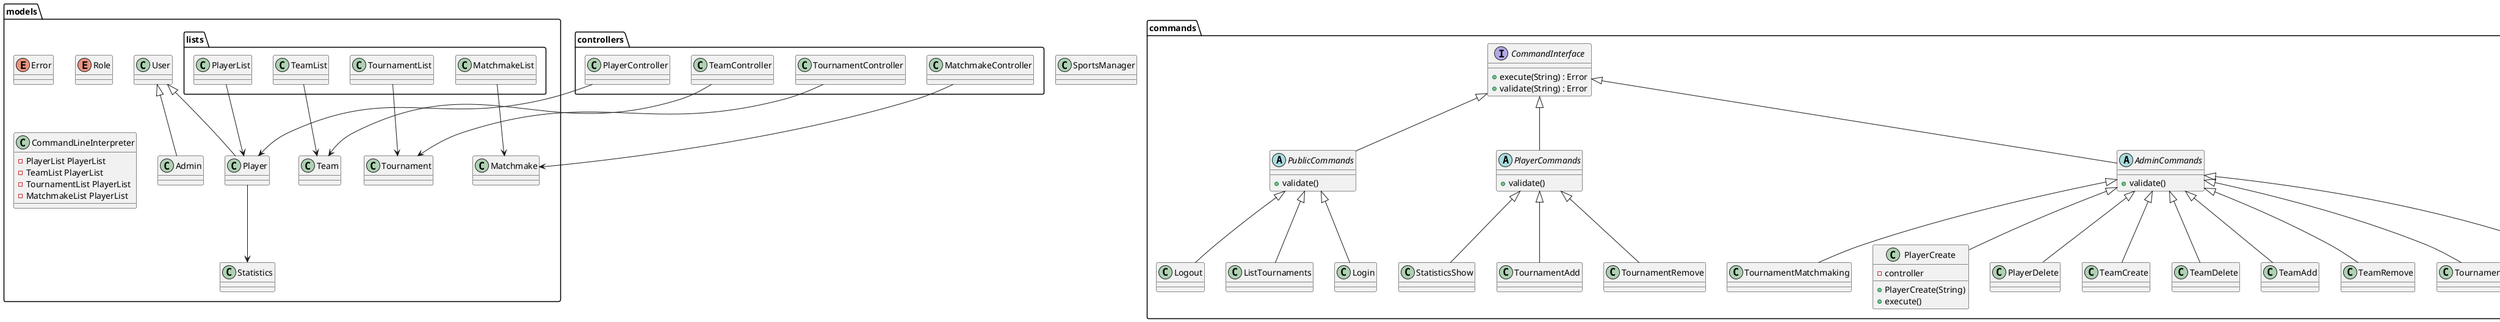 @startuml

class SportsManager

package models {

  enum Error

  enum Role
  
  class User {
  
  }
  
  class Player {
  
  }
  
  class Admin {
  
  }
  
  class Team {
  
  }
  
  class Tournament {
  
  }
  
  class Matchmake {
  
  }
  
  class Statistics {
  
  }
  
  class CommandLineInterpreter {
    - PlayerList PlayerList
    - TeamList PlayerList
    - TournamentList PlayerList
    - MatchmakeList PlayerList

    
  }
  
  package lists {
    class PlayerList {
    
    }
    
    class TeamList {
    
    }
    
    class TournamentList {
    
    }
    
    class MatchmakeList {
    
    }
  }
}

package commands {
  interface CommandInterface {
    +execute(String) : Error
    +validate(String) : Error
  }

  abstract AdminCommands {
    +validate()
  }

  abstract PublicCommands {
    +validate()
  }

  abstract PlayerCommands {
    +validate()
  }
  
  class PlayerCreate {
    -controller
    +PlayerCreate(String)
    +execute()
  }
  
  
  class PlayerDelete
  class TeamCreate
  class TeamDelete
  class TeamAdd
  class TeamRemove
  class TournamentCreate
  class TournamentDelete
  class TournamentAdd
  class TournamentRemove
  class TournamentMatchmaking
  class ListTournaments
  class StatisticsShow
  class Login
  class Logout
  
}

package views {

  

  class ErrorView {

  }

  class CLIView
  abstract View
}

package controllers {
  class PlayerController
  class TeamController
  class TournamentController
  class MatchmakeController
}

PlayerList -down-> Player
TeamList -down-> Team
TournamentList -down-> Tournament
MatchmakeList -down-> Matchmake
User <|-down- Player 
User <|-down- Admin
Player -down-> Statistics

CommandInterface <|-down- AdminCommands
CommandInterface <|-down- PublicCommands
CommandInterface <|-down- PlayerCommands

AdminCommands <|-down- PlayerCreate
AdminCommands <|-down- PlayerDelete
AdminCommands <|-down- TeamCreate
AdminCommands <|-down- TeamDelete
AdminCommands <|-down- TeamAdd
AdminCommands <|-down- TeamRemove
AdminCommands <|-down- TournamentCreate
AdminCommands <|-down- TournamentDelete
AdminCommands <|-down- TournamentMatchmaking

PlayerCommands <|-down- TournamentAdd
PlayerCommands <|-down- TournamentRemove
PlayerCommands <|-down- StatisticsShow

PublicCommands <|-down- Login
PublicCommands <|-down- Logout
PublicCommands <|-down- ListTournaments

PlayerController -down-> Player
TeamController -down-> Team
TournamentController -down-> Tournament
MatchmakeController -down-> Matchmake

View <|-down- CLIView
View <|-down- ErrorView

@enduml